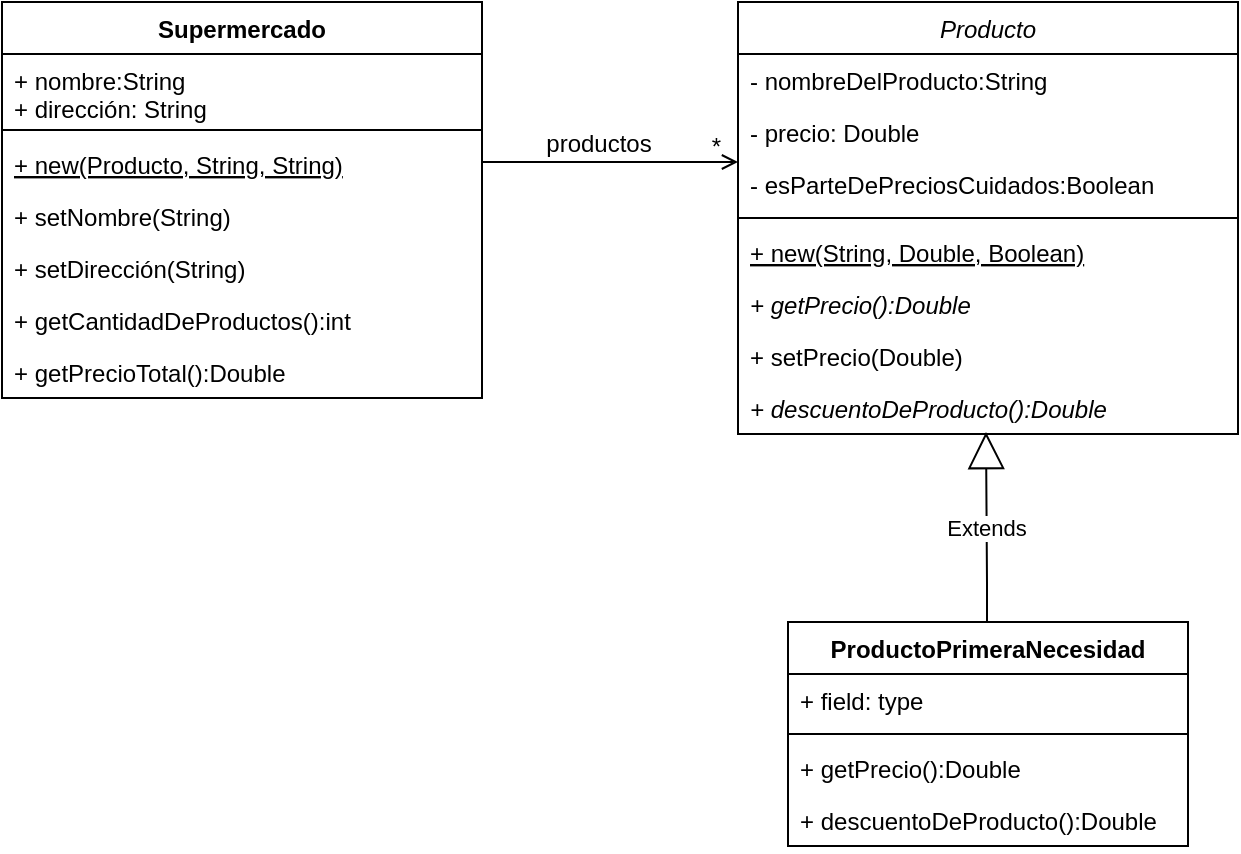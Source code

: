 <mxfile version="20.3.0" type="github">
  <diagram id="C5RBs43oDa-KdzZeNtuy" name="Page-1">
    <mxGraphModel dx="868" dy="450" grid="1" gridSize="10" guides="1" tooltips="1" connect="1" arrows="1" fold="1" page="1" pageScale="1" pageWidth="827" pageHeight="1169" math="0" shadow="0">
      <root>
        <mxCell id="WIyWlLk6GJQsqaUBKTNV-0" />
        <mxCell id="WIyWlLk6GJQsqaUBKTNV-1" parent="WIyWlLk6GJQsqaUBKTNV-0" />
        <mxCell id="zkfFHV4jXpPFQw0GAbJ--17" value="Producto" style="swimlane;fontStyle=2;align=center;verticalAlign=top;childLayout=stackLayout;horizontal=1;startSize=26;horizontalStack=0;resizeParent=1;resizeLast=0;collapsible=1;marginBottom=0;rounded=0;shadow=0;strokeWidth=1;" parent="WIyWlLk6GJQsqaUBKTNV-1" vertex="1">
          <mxGeometry x="508" y="120" width="250" height="216" as="geometry">
            <mxRectangle x="550" y="140" width="160" height="26" as="alternateBounds" />
          </mxGeometry>
        </mxCell>
        <mxCell id="zkfFHV4jXpPFQw0GAbJ--18" value="- nombreDelProducto:String" style="text;align=left;verticalAlign=top;spacingLeft=4;spacingRight=4;overflow=hidden;rotatable=0;points=[[0,0.5],[1,0.5]];portConstraint=eastwest;" parent="zkfFHV4jXpPFQw0GAbJ--17" vertex="1">
          <mxGeometry y="26" width="250" height="26" as="geometry" />
        </mxCell>
        <mxCell id="zkfFHV4jXpPFQw0GAbJ--19" value="- precio: Double" style="text;align=left;verticalAlign=top;spacingLeft=4;spacingRight=4;overflow=hidden;rotatable=0;points=[[0,0.5],[1,0.5]];portConstraint=eastwest;rounded=0;shadow=0;html=0;" parent="zkfFHV4jXpPFQw0GAbJ--17" vertex="1">
          <mxGeometry y="52" width="250" height="26" as="geometry" />
        </mxCell>
        <mxCell id="zkfFHV4jXpPFQw0GAbJ--20" value="- esParteDePreciosCuidados:Boolean" style="text;align=left;verticalAlign=top;spacingLeft=4;spacingRight=4;overflow=hidden;rotatable=0;points=[[0,0.5],[1,0.5]];portConstraint=eastwest;rounded=0;shadow=0;html=0;" parent="zkfFHV4jXpPFQw0GAbJ--17" vertex="1">
          <mxGeometry y="78" width="250" height="26" as="geometry" />
        </mxCell>
        <mxCell id="zkfFHV4jXpPFQw0GAbJ--23" value="" style="line;html=1;strokeWidth=1;align=left;verticalAlign=middle;spacingTop=-1;spacingLeft=3;spacingRight=3;rotatable=0;labelPosition=right;points=[];portConstraint=eastwest;" parent="zkfFHV4jXpPFQw0GAbJ--17" vertex="1">
          <mxGeometry y="104" width="250" height="8" as="geometry" />
        </mxCell>
        <mxCell id="zkfFHV4jXpPFQw0GAbJ--24" value="+ new(String, Double, Boolean)" style="text;align=left;verticalAlign=top;spacingLeft=4;spacingRight=4;overflow=hidden;rotatable=0;points=[[0,0.5],[1,0.5]];portConstraint=eastwest;fontStyle=4" parent="zkfFHV4jXpPFQw0GAbJ--17" vertex="1">
          <mxGeometry y="112" width="250" height="26" as="geometry" />
        </mxCell>
        <mxCell id="n9rn8Dzc-oT1Nupz9qNA-5" value="+ getPrecio():Double" style="text;align=left;verticalAlign=top;spacingLeft=4;spacingRight=4;overflow=hidden;rotatable=0;points=[[0,0.5],[1,0.5]];portConstraint=eastwest;fontStyle=2" vertex="1" parent="zkfFHV4jXpPFQw0GAbJ--17">
          <mxGeometry y="138" width="250" height="26" as="geometry" />
        </mxCell>
        <mxCell id="n9rn8Dzc-oT1Nupz9qNA-6" value="+ setPrecio(Double)" style="text;align=left;verticalAlign=top;spacingLeft=4;spacingRight=4;overflow=hidden;rotatable=0;points=[[0,0.5],[1,0.5]];portConstraint=eastwest;fontStyle=0" vertex="1" parent="zkfFHV4jXpPFQw0GAbJ--17">
          <mxGeometry y="164" width="250" height="26" as="geometry" />
        </mxCell>
        <mxCell id="n9rn8Dzc-oT1Nupz9qNA-7" value="+ descuentoDeProducto():Double" style="text;align=left;verticalAlign=top;spacingLeft=4;spacingRight=4;overflow=hidden;rotatable=0;points=[[0,0.5],[1,0.5]];portConstraint=eastwest;fontStyle=2" vertex="1" parent="zkfFHV4jXpPFQw0GAbJ--17">
          <mxGeometry y="190" width="250" height="26" as="geometry" />
        </mxCell>
        <mxCell id="zkfFHV4jXpPFQw0GAbJ--26" value="" style="endArrow=open;shadow=0;strokeWidth=1;rounded=0;endFill=1;edgeStyle=elbowEdgeStyle;elbow=vertical;" parent="WIyWlLk6GJQsqaUBKTNV-1" target="zkfFHV4jXpPFQw0GAbJ--17" edge="1">
          <mxGeometry x="0.5" y="41" relative="1" as="geometry">
            <mxPoint x="380" y="200" as="sourcePoint" />
            <mxPoint x="540" y="192" as="targetPoint" />
            <mxPoint x="-40" y="32" as="offset" />
          </mxGeometry>
        </mxCell>
        <mxCell id="zkfFHV4jXpPFQw0GAbJ--28" value="*" style="resizable=0;align=right;verticalAlign=bottom;labelBackgroundColor=none;fontSize=12;" parent="zkfFHV4jXpPFQw0GAbJ--26" connectable="0" vertex="1">
          <mxGeometry x="1" relative="1" as="geometry">
            <mxPoint x="-7" y="1" as="offset" />
          </mxGeometry>
        </mxCell>
        <mxCell id="zkfFHV4jXpPFQw0GAbJ--29" value="productos" style="text;html=1;resizable=0;points=[];;align=center;verticalAlign=middle;labelBackgroundColor=none;rounded=0;shadow=0;strokeWidth=1;fontSize=12;" parent="zkfFHV4jXpPFQw0GAbJ--26" vertex="1" connectable="0">
          <mxGeometry x="0.5" y="49" relative="1" as="geometry">
            <mxPoint x="-38" y="40" as="offset" />
          </mxGeometry>
        </mxCell>
        <mxCell id="J_GUwlD7kzDlC6G1_Vud-1" value="Supermercado" style="swimlane;fontStyle=1;align=center;verticalAlign=top;childLayout=stackLayout;horizontal=1;startSize=26;horizontalStack=0;resizeParent=1;resizeParentMax=0;resizeLast=0;collapsible=1;marginBottom=0;" parent="WIyWlLk6GJQsqaUBKTNV-1" vertex="1">
          <mxGeometry x="140" y="120" width="240" height="198" as="geometry" />
        </mxCell>
        <mxCell id="J_GUwlD7kzDlC6G1_Vud-2" value="+ nombre:String&#xa;+ dirección: String&#xa;" style="text;strokeColor=none;fillColor=none;align=left;verticalAlign=top;spacingLeft=4;spacingRight=4;overflow=hidden;rotatable=0;points=[[0,0.5],[1,0.5]];portConstraint=eastwest;" parent="J_GUwlD7kzDlC6G1_Vud-1" vertex="1">
          <mxGeometry y="26" width="240" height="34" as="geometry" />
        </mxCell>
        <mxCell id="J_GUwlD7kzDlC6G1_Vud-3" value="" style="line;strokeWidth=1;fillColor=none;align=left;verticalAlign=middle;spacingTop=-1;spacingLeft=3;spacingRight=3;rotatable=0;labelPosition=right;points=[];portConstraint=eastwest;strokeColor=inherit;" parent="J_GUwlD7kzDlC6G1_Vud-1" vertex="1">
          <mxGeometry y="60" width="240" height="8" as="geometry" />
        </mxCell>
        <mxCell id="J_GUwlD7kzDlC6G1_Vud-4" value="+ new(Producto, String, String)" style="text;strokeColor=none;fillColor=none;align=left;verticalAlign=top;spacingLeft=4;spacingRight=4;overflow=hidden;rotatable=0;points=[[0,0.5],[1,0.5]];portConstraint=eastwest;fontStyle=4" parent="J_GUwlD7kzDlC6G1_Vud-1" vertex="1">
          <mxGeometry y="68" width="240" height="26" as="geometry" />
        </mxCell>
        <mxCell id="J_GUwlD7kzDlC6G1_Vud-6" value="+ setNombre(String)&#xa;" style="text;strokeColor=none;fillColor=none;align=left;verticalAlign=top;spacingLeft=4;spacingRight=4;overflow=hidden;rotatable=0;points=[[0,0.5],[1,0.5]];portConstraint=eastwest;" parent="J_GUwlD7kzDlC6G1_Vud-1" vertex="1">
          <mxGeometry y="94" width="240" height="26" as="geometry" />
        </mxCell>
        <mxCell id="J_GUwlD7kzDlC6G1_Vud-7" value="+ setDirección(String)" style="text;strokeColor=none;fillColor=none;align=left;verticalAlign=top;spacingLeft=4;spacingRight=4;overflow=hidden;rotatable=0;points=[[0,0.5],[1,0.5]];portConstraint=eastwest;" parent="J_GUwlD7kzDlC6G1_Vud-1" vertex="1">
          <mxGeometry y="120" width="240" height="26" as="geometry" />
        </mxCell>
        <mxCell id="J_GUwlD7kzDlC6G1_Vud-8" value="+ getCantidadDeProductos():int" style="text;strokeColor=none;fillColor=none;align=left;verticalAlign=top;spacingLeft=4;spacingRight=4;overflow=hidden;rotatable=0;points=[[0,0.5],[1,0.5]];portConstraint=eastwest;fontStyle=0" parent="J_GUwlD7kzDlC6G1_Vud-1" vertex="1">
          <mxGeometry y="146" width="240" height="26" as="geometry" />
        </mxCell>
        <mxCell id="J_GUwlD7kzDlC6G1_Vud-9" value="+ getPrecioTotal():Double" style="text;strokeColor=none;fillColor=none;align=left;verticalAlign=top;spacingLeft=4;spacingRight=4;overflow=hidden;rotatable=0;points=[[0,0.5],[1,0.5]];portConstraint=eastwest;fontStyle=0" parent="J_GUwlD7kzDlC6G1_Vud-1" vertex="1">
          <mxGeometry y="172" width="240" height="26" as="geometry" />
        </mxCell>
        <mxCell id="n9rn8Dzc-oT1Nupz9qNA-0" value="ProductoPrimeraNecesidad" style="swimlane;fontStyle=1;align=center;verticalAlign=top;childLayout=stackLayout;horizontal=1;startSize=26;horizontalStack=0;resizeParent=1;resizeParentMax=0;resizeLast=0;collapsible=1;marginBottom=0;" vertex="1" parent="WIyWlLk6GJQsqaUBKTNV-1">
          <mxGeometry x="533" y="430" width="200" height="112" as="geometry" />
        </mxCell>
        <mxCell id="n9rn8Dzc-oT1Nupz9qNA-1" value="+ field: type" style="text;strokeColor=none;fillColor=none;align=left;verticalAlign=top;spacingLeft=4;spacingRight=4;overflow=hidden;rotatable=0;points=[[0,0.5],[1,0.5]];portConstraint=eastwest;" vertex="1" parent="n9rn8Dzc-oT1Nupz9qNA-0">
          <mxGeometry y="26" width="200" height="26" as="geometry" />
        </mxCell>
        <mxCell id="n9rn8Dzc-oT1Nupz9qNA-2" value="" style="line;strokeWidth=1;fillColor=none;align=left;verticalAlign=middle;spacingTop=-1;spacingLeft=3;spacingRight=3;rotatable=0;labelPosition=right;points=[];portConstraint=eastwest;strokeColor=inherit;" vertex="1" parent="n9rn8Dzc-oT1Nupz9qNA-0">
          <mxGeometry y="52" width="200" height="8" as="geometry" />
        </mxCell>
        <mxCell id="n9rn8Dzc-oT1Nupz9qNA-3" value="+ getPrecio():Double" style="text;strokeColor=none;fillColor=none;align=left;verticalAlign=top;spacingLeft=4;spacingRight=4;overflow=hidden;rotatable=0;points=[[0,0.5],[1,0.5]];portConstraint=eastwest;" vertex="1" parent="n9rn8Dzc-oT1Nupz9qNA-0">
          <mxGeometry y="60" width="200" height="26" as="geometry" />
        </mxCell>
        <mxCell id="n9rn8Dzc-oT1Nupz9qNA-8" value="+ descuentoDeProducto():Double" style="text;strokeColor=none;fillColor=none;align=left;verticalAlign=top;spacingLeft=4;spacingRight=4;overflow=hidden;rotatable=0;points=[[0,0.5],[1,0.5]];portConstraint=eastwest;" vertex="1" parent="n9rn8Dzc-oT1Nupz9qNA-0">
          <mxGeometry y="86" width="200" height="26" as="geometry" />
        </mxCell>
        <mxCell id="n9rn8Dzc-oT1Nupz9qNA-4" value="Extends" style="endArrow=block;endSize=16;endFill=0;html=1;rounded=0;entryX=0.496;entryY=0.962;entryDx=0;entryDy=0;entryPerimeter=0;" edge="1" parent="WIyWlLk6GJQsqaUBKTNV-1" target="n9rn8Dzc-oT1Nupz9qNA-7">
          <mxGeometry width="160" relative="1" as="geometry">
            <mxPoint x="632.5" y="430" as="sourcePoint" />
            <mxPoint x="630" y="340" as="targetPoint" />
            <Array as="points">
              <mxPoint x="632.5" y="410" />
            </Array>
          </mxGeometry>
        </mxCell>
      </root>
    </mxGraphModel>
  </diagram>
</mxfile>
